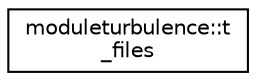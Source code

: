 digraph "Graphical Class Hierarchy"
{
 // LATEX_PDF_SIZE
  edge [fontname="Helvetica",fontsize="10",labelfontname="Helvetica",labelfontsize="10"];
  node [fontname="Helvetica",fontsize="10",shape=record];
  rankdir="LR";
  Node0 [label="moduleturbulence::t\l_files",height=0.2,width=0.4,color="black", fillcolor="white", style="filled",URL="$structmoduleturbulence_1_1t__files.html",tooltip=" "];
}
